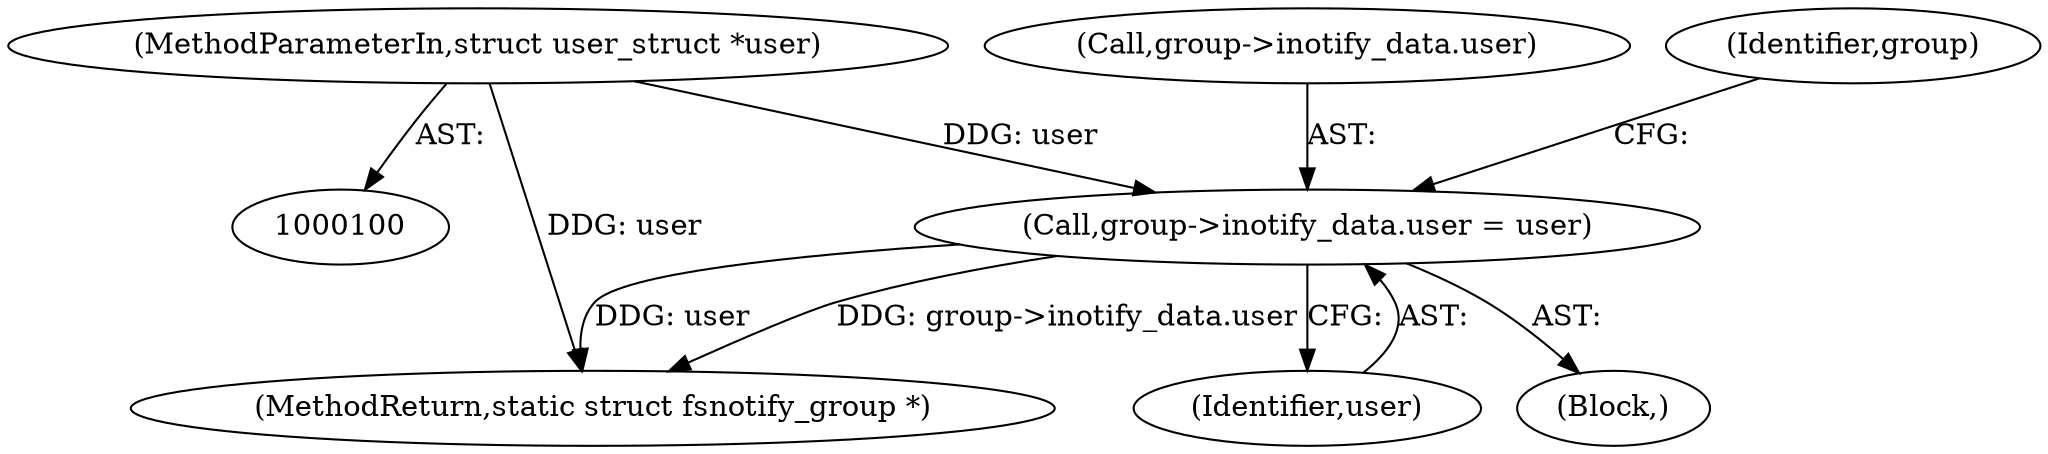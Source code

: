 digraph "1_linux_d0de4dc584ec6aa3b26fffea320a8457827768fc_1@del" {
"1000141" [label="(Call,group->inotify_data.user = user)"];
"1000101" [label="(MethodParameterIn,struct user_struct *user)"];
"1000157" [label="(MethodReturn,static struct fsnotify_group *)"];
"1000142" [label="(Call,group->inotify_data.user)"];
"1000141" [label="(Call,group->inotify_data.user = user)"];
"1000147" [label="(Identifier,user)"];
"1000103" [label="(Block,)"];
"1000101" [label="(MethodParameterIn,struct user_struct *user)"];
"1000151" [label="(Identifier,group)"];
"1000141" -> "1000103"  [label="AST: "];
"1000141" -> "1000147"  [label="CFG: "];
"1000142" -> "1000141"  [label="AST: "];
"1000147" -> "1000141"  [label="AST: "];
"1000151" -> "1000141"  [label="CFG: "];
"1000141" -> "1000157"  [label="DDG: group->inotify_data.user"];
"1000141" -> "1000157"  [label="DDG: user"];
"1000101" -> "1000141"  [label="DDG: user"];
"1000101" -> "1000100"  [label="AST: "];
"1000101" -> "1000157"  [label="DDG: user"];
}
